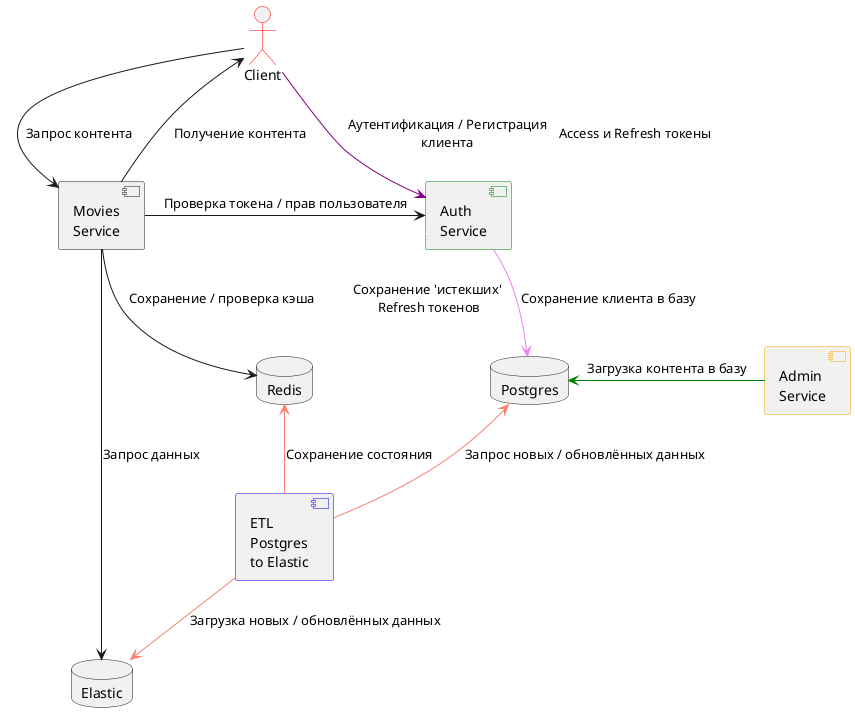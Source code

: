 @startuml
skinparam componentStyle uml2
actor Client #line:red
component "Admin\nService" as AdminService #line:orange
component "ETL\nPostgres\nto Elastic" as ETL_PG_ES #line:blue
component "Movies\nService" as Movies
component "Auth\nService" as Auth #line:green

database Postgres
database Redis
database Elastic


Client -[#purple]> Auth: "Аутентификация / Регистрация\nклиента"
Auth -[#violet]-> Postgres: "Сохранение клиента в базу"
Auth -[#fuchia]> Client: "Access и Refresh токены"
Auth -[#eggplant]> Redis: "Сохранение 'истекших'\n Refresh токенов"

Client --> Movies: "Запрос контента"
Client <-- Movies: "Получение контента"
Movies -> Auth: "Проверка токена / прав пользователя"
Movies --> Redis: "Сохранение / проверка кэша"
Movies --> Elastic: "Запрос данных"

Postgres <-[#salmon]- ETL_PG_ES: "Запрос новых / обновлённых данных"
Redis <-[#salmon]- ETL_PG_ES : "Сохранение состояния"
ETL_PG_ES -[#salmon]-> Elastic: "Загрузка новых / обновлённых данных"

Postgres <-[#green] AdminService: "Загрузка контента в базу"
@enduml
